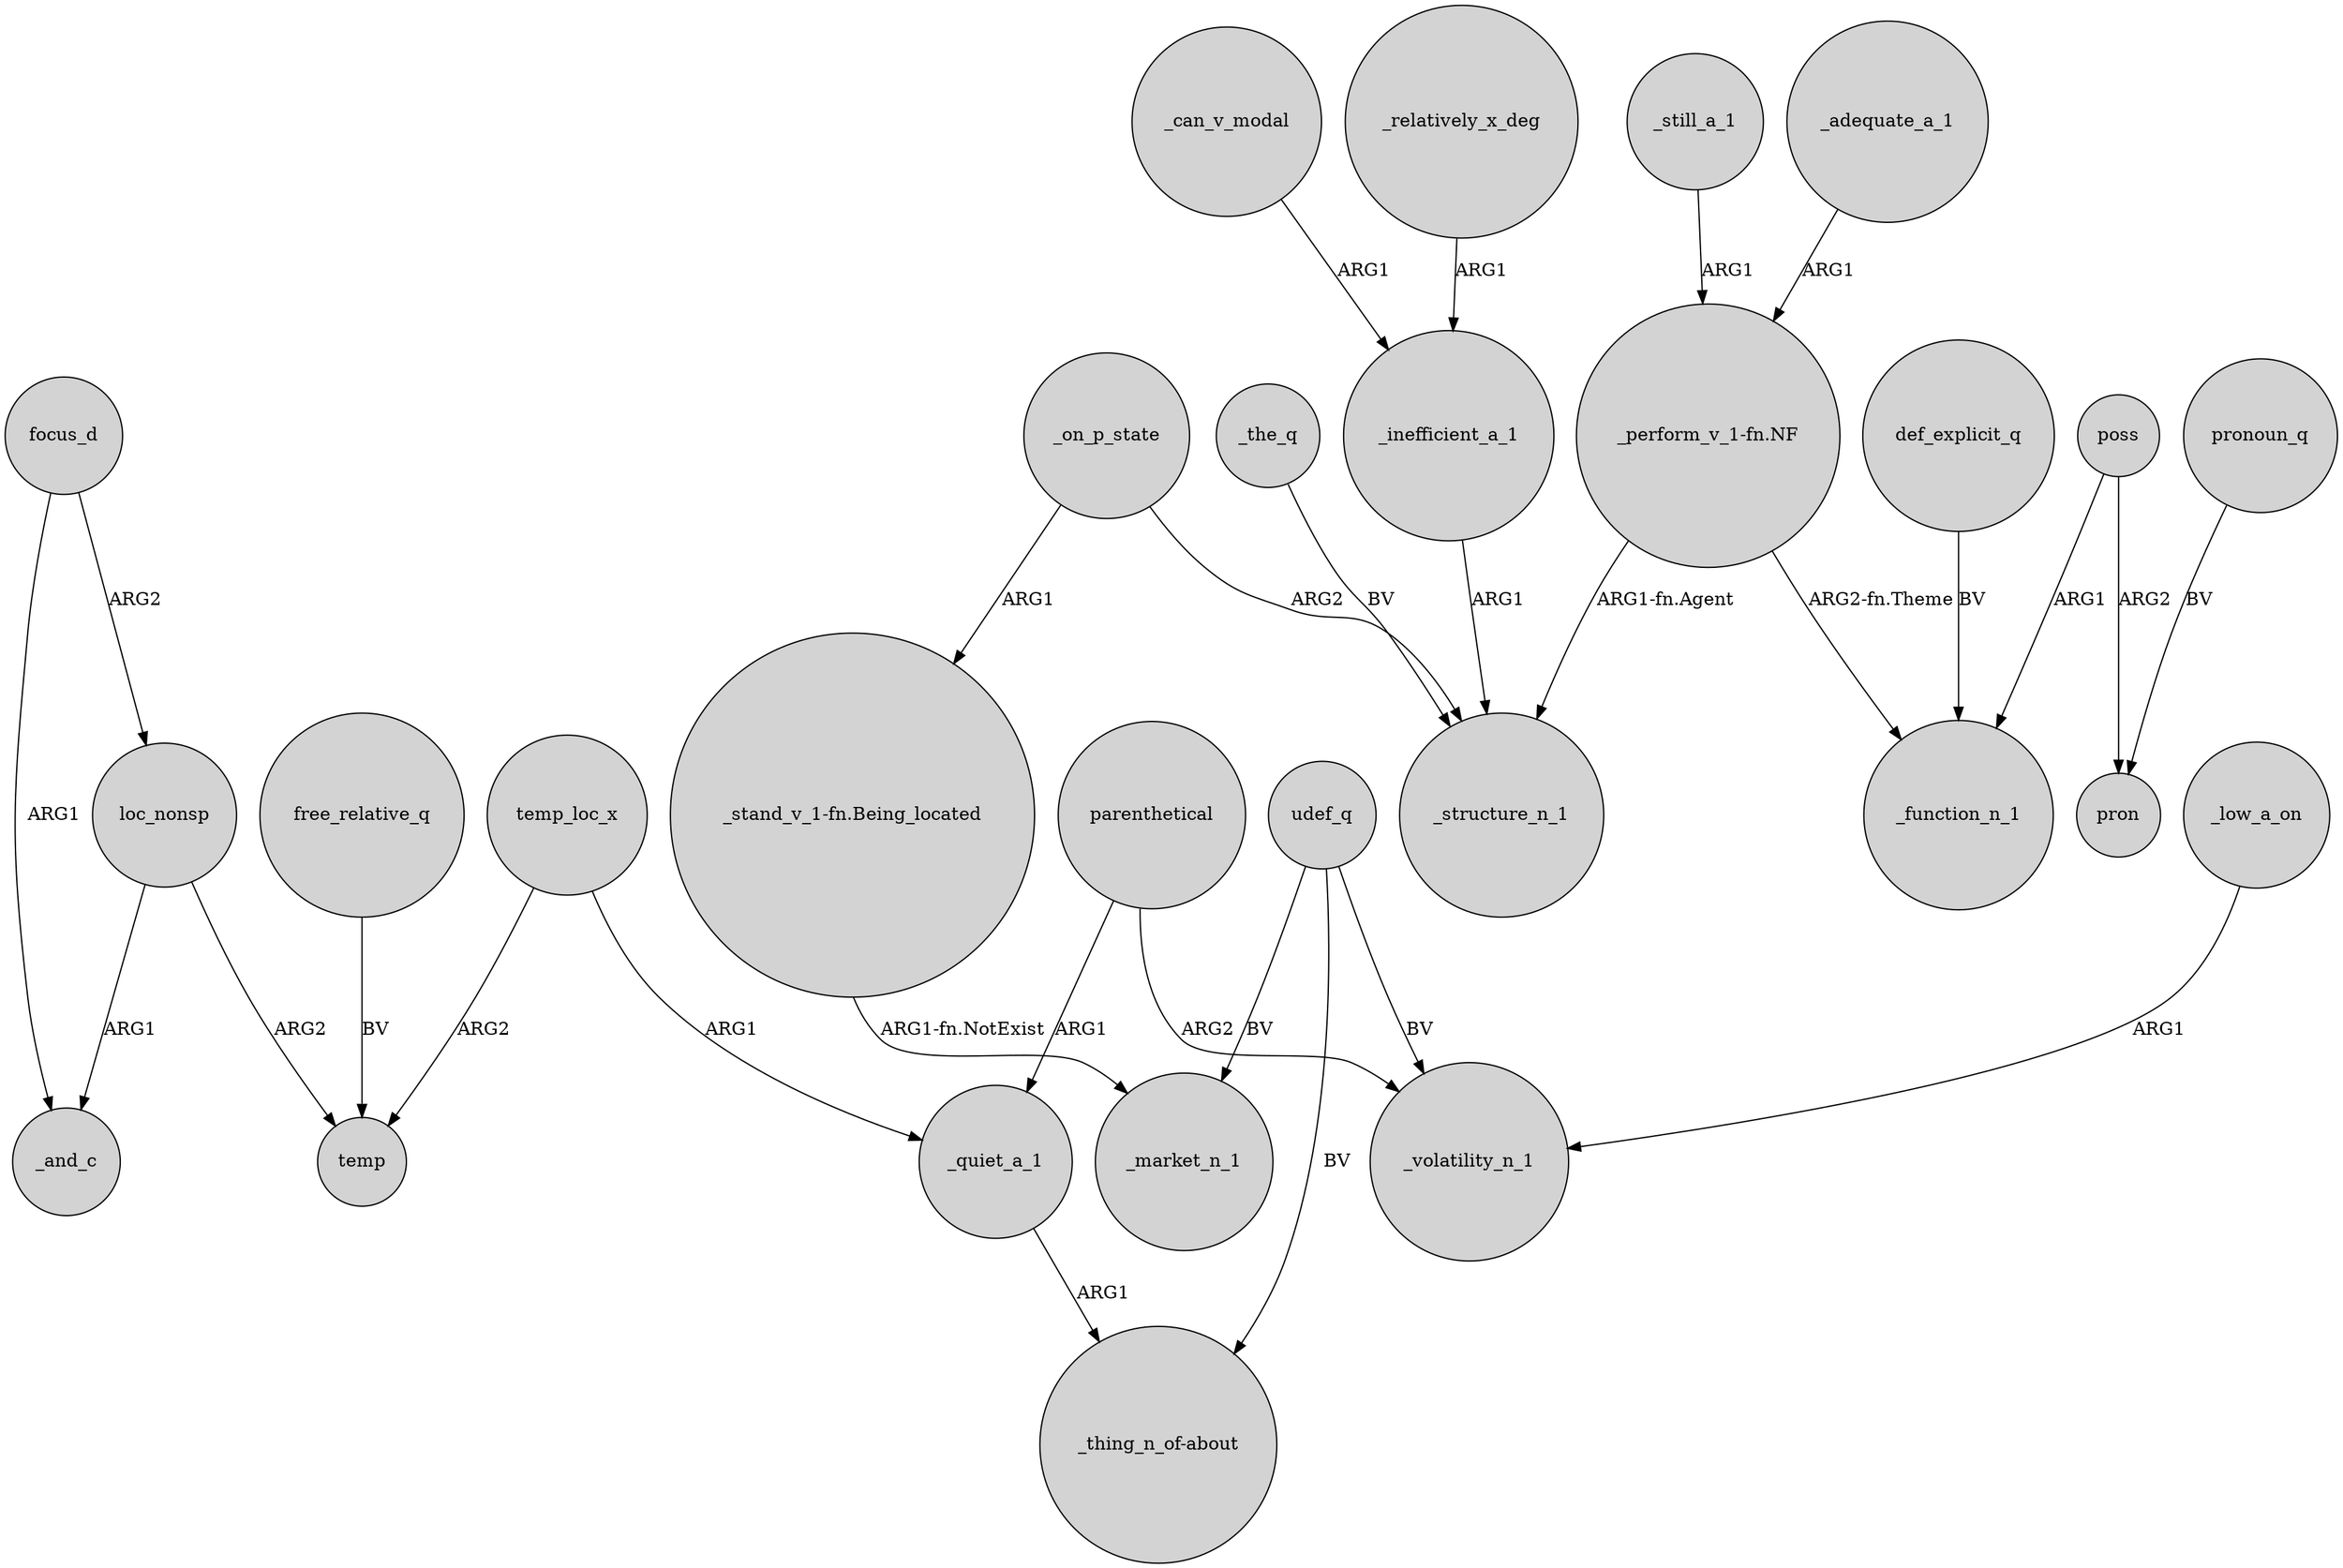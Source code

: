 digraph {
	node [shape=circle style=filled]
	loc_nonsp -> _and_c [label=ARG1]
	"_stand_v_1-fn.Being_located" -> _market_n_1 [label="ARG1-fn.NotExist"]
	parenthetical -> _volatility_n_1 [label=ARG2]
	focus_d -> loc_nonsp [label=ARG2]
	udef_q -> "_thing_n_of-about" [label=BV]
	_still_a_1 -> "_perform_v_1-fn.NF" [label=ARG1]
	poss -> pron [label=ARG2]
	udef_q -> _volatility_n_1 [label=BV]
	parenthetical -> _quiet_a_1 [label=ARG1]
	"_perform_v_1-fn.NF" -> _function_n_1 [label="ARG2-fn.Theme"]
	temp_loc_x -> _quiet_a_1 [label=ARG1]
	_can_v_modal -> _inefficient_a_1 [label=ARG1]
	udef_q -> _market_n_1 [label=BV]
	_low_a_on -> _volatility_n_1 [label=ARG1]
	_the_q -> _structure_n_1 [label=BV]
	_on_p_state -> _structure_n_1 [label=ARG2]
	pronoun_q -> pron [label=BV]
	temp_loc_x -> temp [label=ARG2]
	loc_nonsp -> temp [label=ARG2]
	"_perform_v_1-fn.NF" -> _structure_n_1 [label="ARG1-fn.Agent"]
	_on_p_state -> "_stand_v_1-fn.Being_located" [label=ARG1]
	poss -> _function_n_1 [label=ARG1]
	_adequate_a_1 -> "_perform_v_1-fn.NF" [label=ARG1]
	focus_d -> _and_c [label=ARG1]
	_inefficient_a_1 -> _structure_n_1 [label=ARG1]
	def_explicit_q -> _function_n_1 [label=BV]
	_relatively_x_deg -> _inefficient_a_1 [label=ARG1]
	free_relative_q -> temp [label=BV]
	_quiet_a_1 -> "_thing_n_of-about" [label=ARG1]
}
